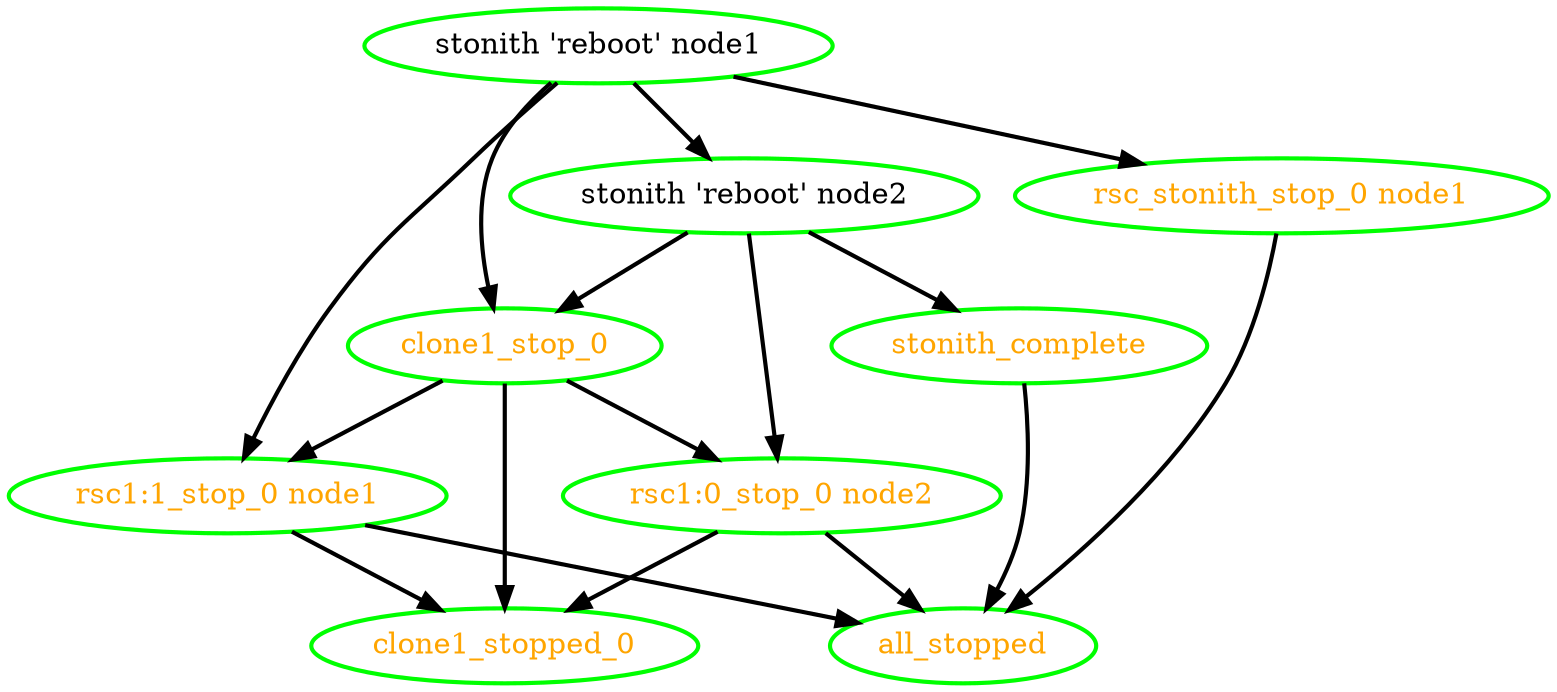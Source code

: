 digraph "g" {
"all_stopped" [ style=bold color="green" fontcolor="orange"]
"clone1_stop_0" -> "clone1_stopped_0" [ style = bold]
"clone1_stop_0" -> "rsc1:0_stop_0 node2" [ style = bold]
"clone1_stop_0" -> "rsc1:1_stop_0 node1" [ style = bold]
"clone1_stop_0" [ style=bold color="green" fontcolor="orange"]
"clone1_stopped_0" [ style=bold color="green" fontcolor="orange"]
"rsc1:0_stop_0 node2" -> "all_stopped" [ style = bold]
"rsc1:0_stop_0 node2" -> "clone1_stopped_0" [ style = bold]
"rsc1:0_stop_0 node2" [ style=bold color="green" fontcolor="orange"]
"rsc1:1_stop_0 node1" -> "all_stopped" [ style = bold]
"rsc1:1_stop_0 node1" -> "clone1_stopped_0" [ style = bold]
"rsc1:1_stop_0 node1" [ style=bold color="green" fontcolor="orange"]
"rsc_stonith_stop_0 node1" -> "all_stopped" [ style = bold]
"rsc_stonith_stop_0 node1" [ style=bold color="green" fontcolor="orange"]
"stonith 'reboot' node1" -> "clone1_stop_0" [ style = bold]
"stonith 'reboot' node1" -> "rsc1:1_stop_0 node1" [ style = bold]
"stonith 'reboot' node1" -> "rsc_stonith_stop_0 node1" [ style = bold]
"stonith 'reboot' node1" -> "stonith 'reboot' node2" [ style = bold]
"stonith 'reboot' node1" [ style=bold color="green" fontcolor="black"]
"stonith 'reboot' node2" -> "clone1_stop_0" [ style = bold]
"stonith 'reboot' node2" -> "rsc1:0_stop_0 node2" [ style = bold]
"stonith 'reboot' node2" -> "stonith_complete" [ style = bold]
"stonith 'reboot' node2" [ style=bold color="green" fontcolor="black"]
"stonith_complete" -> "all_stopped" [ style = bold]
"stonith_complete" [ style=bold color="green" fontcolor="orange"]
}
